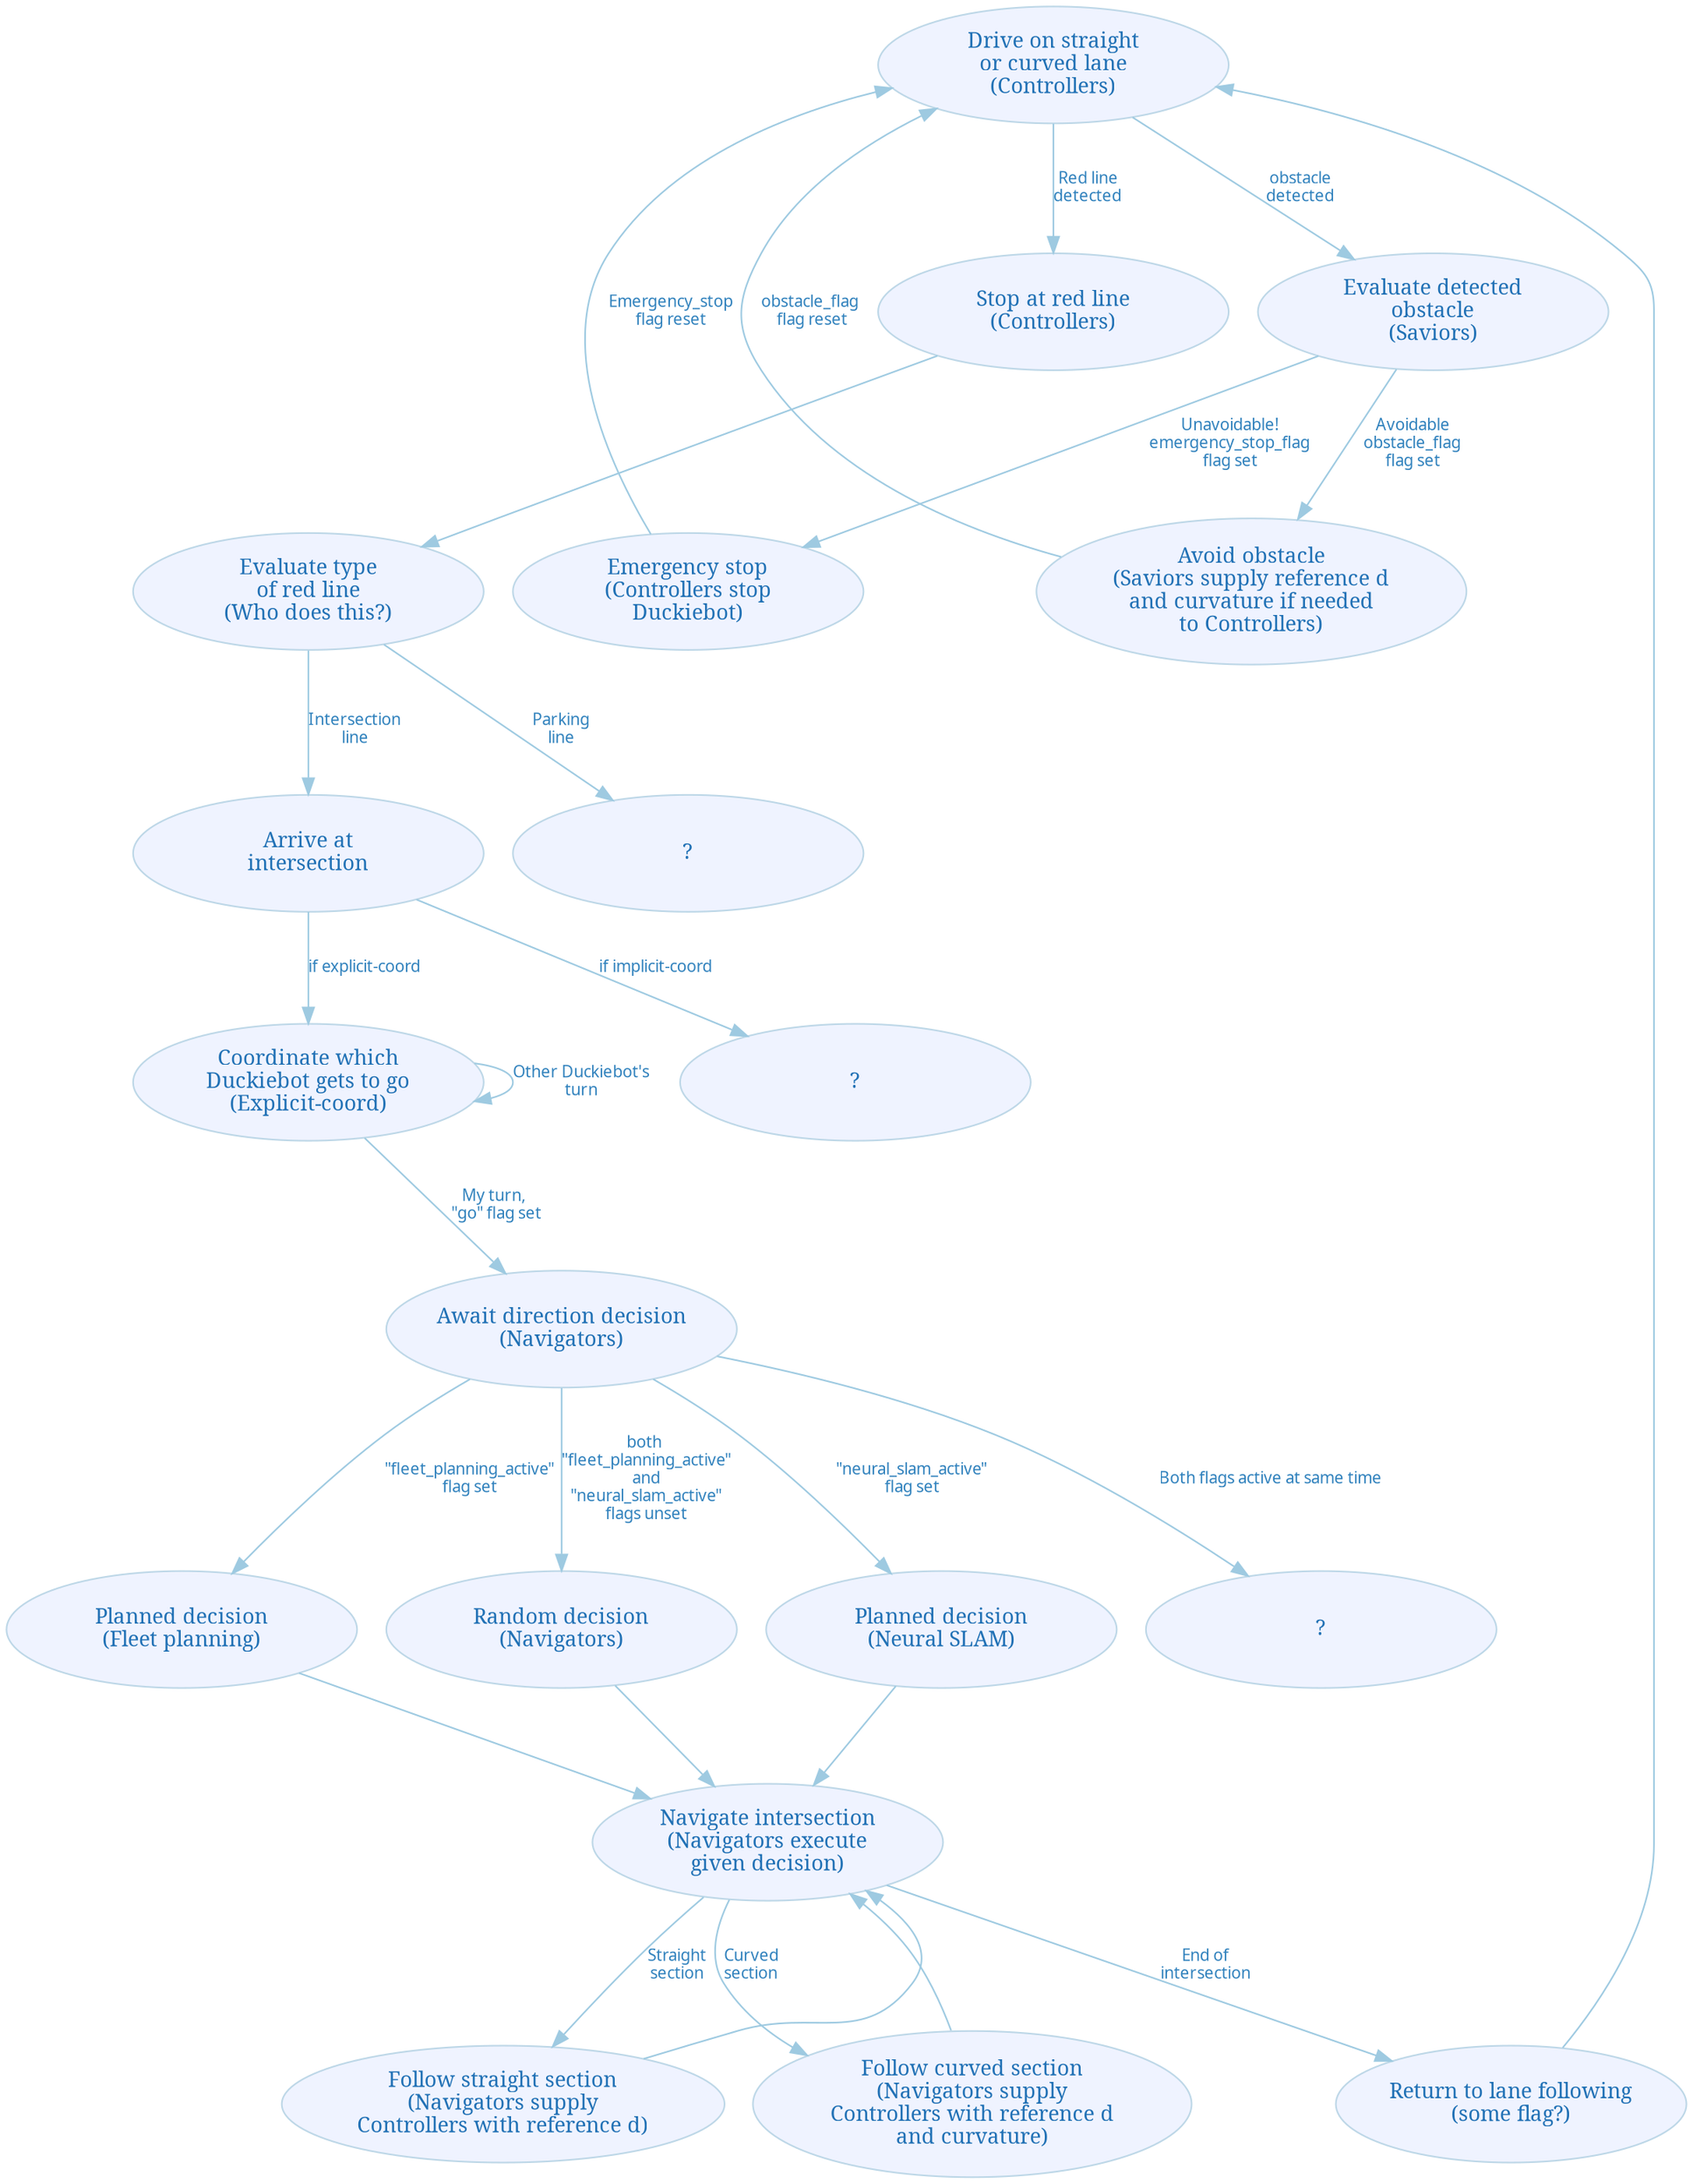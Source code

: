 digraph G {
    ordering="out";
    ranksep="0.8";
    fontname="sans-serif";
    rank="same";
    penwidth="0.1";
    edge [comment="Wildcard edge", 
          fontname="sans-serif", 
          fontsize=10, 
          colorscheme="blues3", 
          color=2, 
          fontcolor=3];
    node [style="filled", 
          colorscheme="blues4", 
          color="2", 
          fontname="serif", 
          distortion="0.5", 
          width="3.0", 
          fontsize=13, 
          fillcolor="1", 
          fontcolor="4", 
          height="1.0"];
    "straight_lane" [label="Drive on straight
or curved lane
(Controllers)"];
    "emergency_stop" [label="Emergency stop
(Controllers stop
Duckiebot)"];
    "emergency_stop" -> "straight_lane"  [label="Emergency_stop
flag reset"];
    "avoid_obstacle" [label="Avoid obstacle
(Saviors supply reference d
and curvature if needed
to Controllers)"];
    "avoid_obstacle" -> "straight_lane"  [label="obstacle_flag 
flag reset"];
    "red_line" [label="Stop at red line
(Controllers)"];
    "straight_lane" -> "red_line"  [label="Red line
detected"];
    "intersection_arrive" [label="Arrive at
intersection"];
    "parking_arrive" [label="?"];
    "intersection_random" [label="Random decision
(Navigators)"];
    "intersection_fleet_plan" [label="Planned decision
(Fleet planning)"];
    "intersection_navigate" [label="Navigate intersection
(Navigators execute
given decision)"];
    "intersection_navigate" -> "intersection_straight"  [label="Straight
section"];
    "intersection_straight" [label="Follow straight section
(Navigators supply
Controllers with reference d)"];
    "intersection_navigate" -> "intersection_curved"  [label="Curved
section"];
    "intersection_end" [label="Return to lane following
(some flag?)"];
    "intersection_navigate" -> "intersection_end"  [label="End of
intersection"];
    "intersection_end" -> "straight_lane";
    "intersection_curved" -> "intersection_navigate";
    "intersection_straight" -> "intersection_navigate";
    "intersection_coord_explicit" [label="Coordinate which
Duckiebot gets to go
(Explicit-coord)"];
    "intersection_coord_explicit" -> "intersection_coord_explicit"  [label="Other Duckiebot's
turn"];
    "intersection_decision" [label="Await direction decision
(Navigators)"];
    "intersection_coord_explicit" -> "intersection_decision"  [label="My turn, 
\"go\" flag set"];
    "intersection_decision" -> "intersection_fleet_plan"  [label="\"fleet_planning_active\"
flag set"];
    "intersection_decision" -> "intersection_random"  [label="both 
\"fleet_planning_active\"
and
\"neural_slam_active\"
flags unset"];
    "intersection_fleet_plan" -> "intersection_navigate";
    "intersection_random" -> "intersection_navigate";
    "intersection_arrive" -> "intersection_coord_explicit"  [label="if explicit-coord"];
    "intersection_implicit_coord" [label="?"];
    "intersection_arrive" -> "intersection_implicit_coord"  [label="if implicit-coord"];
    "obstacle_detected" [label="Evaluate detected
obstacle
(Saviors)"];
    "straight_lane" -> "obstacle_detected"  [label="obstacle
detected"];
    "obstacle_detected" -> "emergency_stop"  [label="Unavoidable!
emergency_stop_flag
flag set"];
    "obstacle_detected" -> "avoid_obstacle"  [label="Avoidable
obstacle_flag
flag set"];
    "intersection_curved" [label="Follow curved section
(Navigators supply
Controllers with reference d
and curvature)"];
    "intersection_neural_slam" [label="Planned decision
(Neural SLAM)"];
    "intersection_decision" -> "intersection_neural_slam"  [label="\"neural_slam_active\"
flag set"];
    "intersection_neural_slam" -> "intersection_navigate";
    "intersection_decision" -> "?"  [label="Both flags active at same time"];
    "red_line_decision" [label="Evaluate type
of red line
(Who does this?)"];
    "red_line" -> "red_line_decision";
    "red_line_decision" -> "intersection_arrive"  [label="Intersection
line"];
    "red_line_decision" -> "parking_arrive"  [label="Parking
line"];
}
